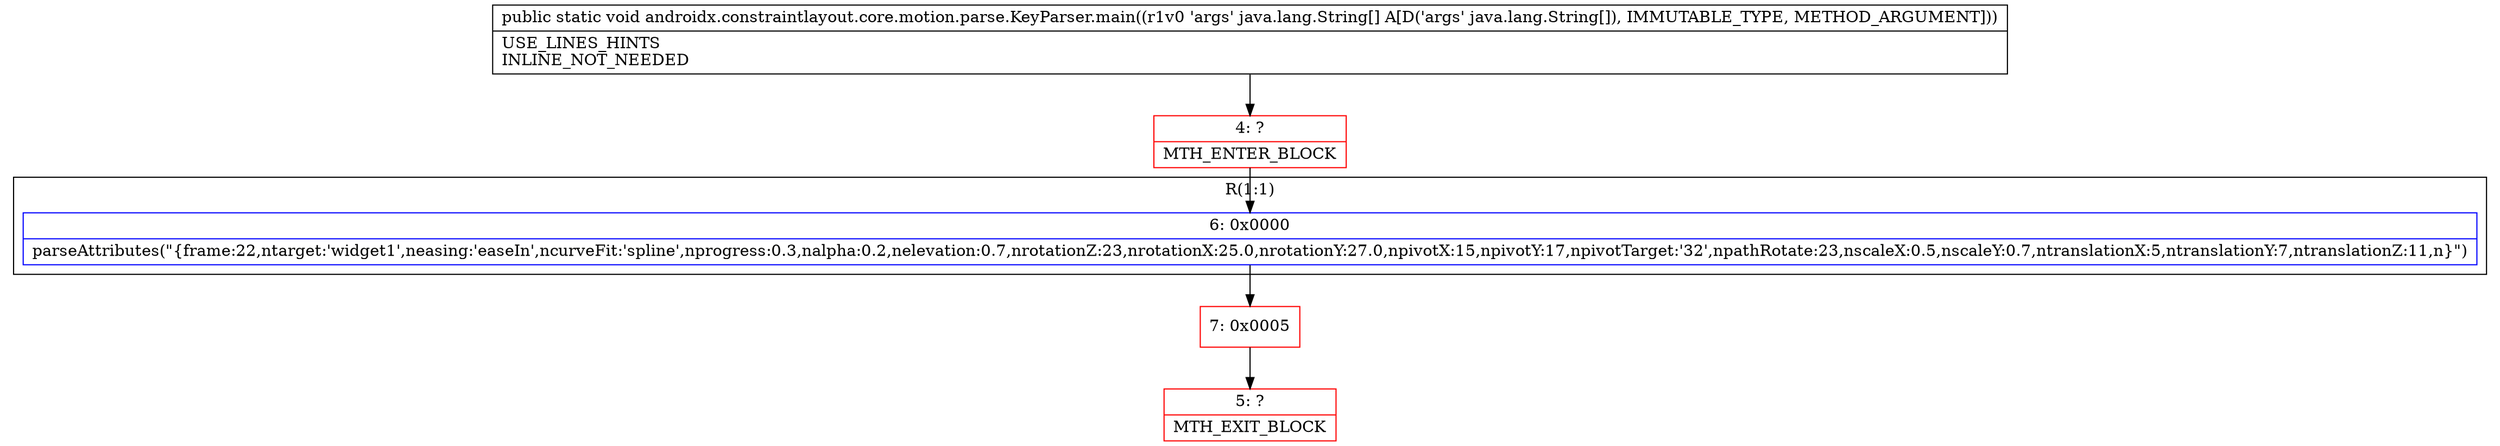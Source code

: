 digraph "CFG forandroidx.constraintlayout.core.motion.parse.KeyParser.main([Ljava\/lang\/String;)V" {
subgraph cluster_Region_1505259057 {
label = "R(1:1)";
node [shape=record,color=blue];
Node_6 [shape=record,label="{6\:\ 0x0000|parseAttributes(\"\{frame:22,ntarget:'widget1',neasing:'easeIn',ncurveFit:'spline',nprogress:0.3,nalpha:0.2,nelevation:0.7,nrotationZ:23,nrotationX:25.0,nrotationY:27.0,npivotX:15,npivotY:17,npivotTarget:'32',npathRotate:23,nscaleX:0.5,nscaleY:0.7,ntranslationX:5,ntranslationY:7,ntranslationZ:11,n\}\")\l}"];
}
Node_4 [shape=record,color=red,label="{4\:\ ?|MTH_ENTER_BLOCK\l}"];
Node_7 [shape=record,color=red,label="{7\:\ 0x0005}"];
Node_5 [shape=record,color=red,label="{5\:\ ?|MTH_EXIT_BLOCK\l}"];
MethodNode[shape=record,label="{public static void androidx.constraintlayout.core.motion.parse.KeyParser.main((r1v0 'args' java.lang.String[] A[D('args' java.lang.String[]), IMMUTABLE_TYPE, METHOD_ARGUMENT]))  | USE_LINES_HINTS\lINLINE_NOT_NEEDED\l}"];
MethodNode -> Node_4;Node_6 -> Node_7;
Node_4 -> Node_6;
Node_7 -> Node_5;
}

